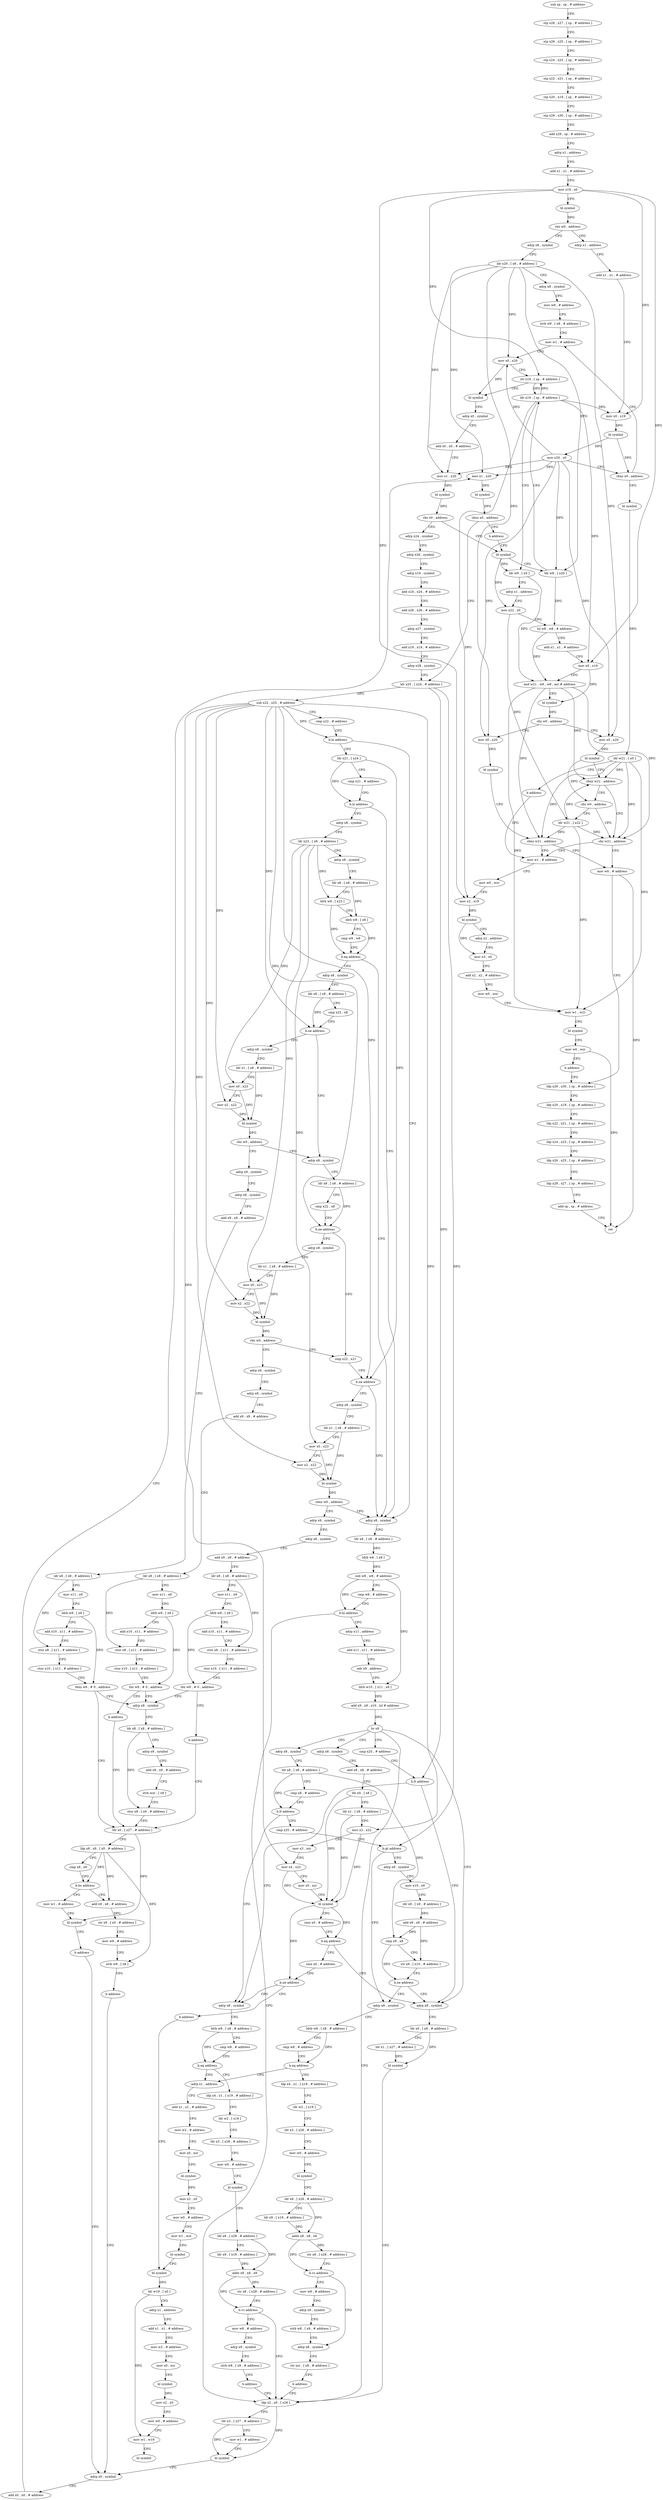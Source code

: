 digraph "func" {
"4203528" [label = "sub sp , sp , # address" ]
"4203532" [label = "stp x28 , x27 , [ sp , # address ]" ]
"4203536" [label = "stp x26 , x25 , [ sp , # address ]" ]
"4203540" [label = "stp x24 , x23 , [ sp , # address ]" ]
"4203544" [label = "stp x22 , x21 , [ sp , # address ]" ]
"4203548" [label = "stp x20 , x19 , [ sp , # address ]" ]
"4203552" [label = "stp x29 , x30 , [ sp , # address ]" ]
"4203556" [label = "add x29 , sp , # address" ]
"4203560" [label = "adrp x1 , address" ]
"4203564" [label = "add x1 , x1 , # address" ]
"4203568" [label = "mov x19 , x0" ]
"4203572" [label = "bl symbol" ]
"4203576" [label = "cbz w0 , address" ]
"4203616" [label = "adrp x8 , symbol" ]
"4203580" [label = "adrp x1 , address" ]
"4203620" [label = "ldr x20 , [ x8 , # address ]" ]
"4203624" [label = "adrp x8 , symbol" ]
"4203628" [label = "mov w9 , # address" ]
"4203632" [label = "strb w9 , [ x8 , # address ]" ]
"4203636" [label = "mov w1 , # address" ]
"4203584" [label = "add x1 , x1 , # address" ]
"4203588" [label = "mov x0 , x19" ]
"4203592" [label = "bl symbol" ]
"4203596" [label = "mov x20 , x0" ]
"4203600" [label = "cbnz x0 , address" ]
"4203604" [label = "bl symbol" ]
"4204448" [label = "bl symbol" ]
"4204452" [label = "ldr w8 , [ x20 ]" ]
"4204456" [label = "ldr x19 , [ sp , # address ]" ]
"4204460" [label = "ldr w9 , [ x0 ]" ]
"4204464" [label = "adrp x1 , address" ]
"4204468" [label = "mov x22 , x0" ]
"4204472" [label = "lsl w8 , w8 , # address" ]
"4204476" [label = "add x1 , x1 , # address" ]
"4204480" [label = "mov x0 , x19" ]
"4204484" [label = "and w21 , w9 , w8 , asr # address" ]
"4204488" [label = "bl symbol" ]
"4204492" [label = "cbz w0 , address" ]
"4204568" [label = "mov x0 , x20" ]
"4204496" [label = "mov x0 , x20" ]
"4203672" [label = "adrp x24 , symbol" ]
"4203676" [label = "adrp x26 , symbol" ]
"4203680" [label = "adrp x19 , symbol" ]
"4203684" [label = "add x24 , x24 , # address" ]
"4203688" [label = "add x26 , x26 , # address" ]
"4203692" [label = "adrp x27 , symbol" ]
"4203696" [label = "add x19 , x19 , # address" ]
"4203700" [label = "adrp x28 , symbol" ]
"4203704" [label = "ldr x25 , [ x24 , # address ]" ]
"4203640" [label = "mov x0 , x20" ]
"4203644" [label = "str x19 , [ sp , # address ]" ]
"4203648" [label = "bl symbol" ]
"4203652" [label = "adrp x0 , symbol" ]
"4203656" [label = "add x0 , x0 , # address" ]
"4203660" [label = "mov x1 , x20" ]
"4203664" [label = "bl symbol" ]
"4203668" [label = "cbz x0 , address" ]
"4203608" [label = "ldr w21 , [ x0 ]" ]
"4203612" [label = "b address" ]
"4204520" [label = "mov w1 , # address" ]
"4204572" [label = "bl symbol" ]
"4204576" [label = "cbnz w21 , address" ]
"4204580" [label = "mov w0 , # address" ]
"4204500" [label = "bl symbol" ]
"4204504" [label = "cbnz w21 , address" ]
"4204516" [label = "cbz w21 , address" ]
"4204508" [label = "cbz w0 , address" ]
"4203764" [label = "adrp x8 , symbol" ]
"4203768" [label = "ldr x8 , [ x8 , # address ]" ]
"4203772" [label = "ldrb w8 , [ x8 ]" ]
"4203776" [label = "sub w8 , w8 , # address" ]
"4203780" [label = "cmp w8 , # address" ]
"4203784" [label = "b.hi address" ]
"4204252" [label = "ldp x2 , x0 , [ x26 ]" ]
"4203788" [label = "adrp x11 , address" ]
"4203720" [label = "ldr x21 , [ x24 ]" ]
"4203724" [label = "cmp x21 , # address" ]
"4203728" [label = "b.lo address" ]
"4203732" [label = "adrp x8 , symbol" ]
"4204524" [label = "mov w0 , wzr" ]
"4204528" [label = "mov x2 , x19" ]
"4204532" [label = "bl symbol" ]
"4204536" [label = "adrp x2 , address" ]
"4204540" [label = "mov x3 , x0" ]
"4204544" [label = "add x2 , x2 , # address" ]
"4204548" [label = "mov w0 , wzr" ]
"4204552" [label = "mov w1 , w21" ]
"4204556" [label = "bl symbol" ]
"4204560" [label = "mov w0 , wzr" ]
"4204564" [label = "b address" ]
"4204584" [label = "ldp x29 , x30 , [ sp , # address ]" ]
"4204512" [label = "ldr w21 , [ x22 ]" ]
"4204256" [label = "ldr x3 , [ x27 , # address ]" ]
"4204260" [label = "mov w1 , # address" ]
"4204264" [label = "bl symbol" ]
"4204268" [label = "adrp x0 , symbol" ]
"4203792" [label = "add x11 , x11 , # address" ]
"4203796" [label = "adr x9 , address" ]
"4203800" [label = "ldrb w10 , [ x11 , x8 ]" ]
"4203804" [label = "add x9 , x9 , x10 , lsl # address" ]
"4203808" [label = "br x9" ]
"4203812" [label = "adrp x8 , symbol" ]
"4204100" [label = "adrp x8 , symbol" ]
"4204156" [label = "cmp x25 , # address" ]
"4204236" [label = "adrp x8 , symbol" ]
"4203736" [label = "ldr x23 , [ x8 , # address ]" ]
"4203740" [label = "adrp x8 , symbol" ]
"4203744" [label = "ldr x8 , [ x8 , # address ]" ]
"4203748" [label = "ldrh w9 , [ x23 ]" ]
"4203752" [label = "ldrh w8 , [ x8 ]" ]
"4203756" [label = "cmp w9 , w8" ]
"4203760" [label = "b.eq address" ]
"4203944" [label = "adrp x8 , symbol" ]
"4204588" [label = "ldp x20 , x19 , [ sp , # address ]" ]
"4204592" [label = "ldp x22 , x21 , [ sp , # address ]" ]
"4204596" [label = "ldp x24 , x23 , [ sp , # address ]" ]
"4204600" [label = "ldp x26 , x25 , [ sp , # address ]" ]
"4204604" [label = "ldp x28 , x27 , [ sp , # address ]" ]
"4204608" [label = "add sp , sp , # address" ]
"4204612" [label = "ret" ]
"4203708" [label = "sub x22 , x25 , # address" ]
"4203712" [label = "cmp x22 , # address" ]
"4203716" [label = "b.lo address" ]
"4204288" [label = "b address" ]
"4203816" [label = "ldr x8 , [ x8 , # address ]" ]
"4203820" [label = "cmp x8 , # address" ]
"4203824" [label = "b.lt address" ]
"4204164" [label = "adrp x8 , symbol" ]
"4203828" [label = "cmp x25 , # address" ]
"4204104" [label = "add x8 , x8 , # address" ]
"4204108" [label = "ldr x0 , [ x8 ]" ]
"4204112" [label = "ldr x1 , [ x8 , # address ]" ]
"4204116" [label = "mov x2 , x22" ]
"4204120" [label = "mov x3 , xzr" ]
"4204124" [label = "mov x4 , x22" ]
"4204128" [label = "mov x5 , xzr" ]
"4204132" [label = "bl symbol" ]
"4204136" [label = "cmn x0 , # address" ]
"4204140" [label = "b.eq address" ]
"4204144" [label = "cmn x0 , # address" ]
"4204160" [label = "b.lt address" ]
"4204240" [label = "ldr x0 , [ x8 , # address ]" ]
"4204244" [label = "ldr x1 , [ x27 , # address ]" ]
"4204248" [label = "bl symbol" ]
"4203948" [label = "ldr x8 , [ x8 , # address ]" ]
"4203952" [label = "cmp x22 , x8" ]
"4203956" [label = "b.ne address" ]
"4203984" [label = "adrp x8 , symbol" ]
"4203960" [label = "adrp x8 , symbol" ]
"4204168" [label = "ldrb w8 , [ x8 , # address ]" ]
"4204172" [label = "cmp w8 , # address" ]
"4204176" [label = "b.eq address" ]
"4204616" [label = "adrp x1 , address" ]
"4204180" [label = "ldp x4 , x1 , [ x19 , # address ]" ]
"4203832" [label = "b.gt address" ]
"4203864" [label = "adrp x8 , symbol" ]
"4203836" [label = "adrp x9 , symbol" ]
"4204148" [label = "b.ne address" ]
"4204152" [label = "b address" ]
"4203988" [label = "ldr x8 , [ x8 , # address ]" ]
"4203992" [label = "cmp x22 , x8" ]
"4203996" [label = "b.ne address" ]
"4204024" [label = "cmp x22 , x21" ]
"4204000" [label = "adrp x8 , symbol" ]
"4203964" [label = "ldr x1 , [ x8 , # address ]" ]
"4203968" [label = "mov x0 , x23" ]
"4203972" [label = "mov x2 , x22" ]
"4203976" [label = "bl symbol" ]
"4203980" [label = "cbz w0 , address" ]
"4204292" [label = "adrp x9 , symbol" ]
"4204620" [label = "add x1 , x1 , # address" ]
"4204624" [label = "mov w2 , # address" ]
"4204628" [label = "mov x0 , xzr" ]
"4204632" [label = "bl symbol" ]
"4204636" [label = "mov x2 , x0" ]
"4204640" [label = "mov w0 , # address" ]
"4204644" [label = "mov w1 , wzr" ]
"4204648" [label = "bl symbol" ]
"4204652" [label = "bl symbol" ]
"4204184" [label = "ldr w2 , [ x19 ]" ]
"4204188" [label = "ldr x3 , [ x28 , # address ]" ]
"4204192" [label = "mov w0 , # address" ]
"4204196" [label = "bl symbol" ]
"4204200" [label = "ldr x8 , [ x28 , # address ]" ]
"4204204" [label = "ldr x9 , [ x19 , # address ]" ]
"4204208" [label = "adds x8 , x8 , x9" ]
"4204212" [label = "str x8 , [ x28 , # address ]" ]
"4204216" [label = "b.vc address" ]
"4204220" [label = "mov w8 , # address" ]
"4203868" [label = "ldrb w8 , [ x8 , # address ]" ]
"4203872" [label = "cmp w8 , # address" ]
"4203876" [label = "b.eq address" ]
"4203880" [label = "ldp x4 , x1 , [ x19 , # address ]" ]
"4203840" [label = "mov x10 , x9" ]
"4203844" [label = "ldr x9 , [ x9 , # address ]" ]
"4203848" [label = "add x9 , x9 , # address" ]
"4203852" [label = "cmp x9 , x8" ]
"4203856" [label = "str x9 , [ x10 , # address ]" ]
"4203860" [label = "b.ne address" ]
"4204028" [label = "b.ne address" ]
"4204032" [label = "adrp x8 , symbol" ]
"4204004" [label = "ldr x1 , [ x8 , # address ]" ]
"4204008" [label = "mov x0 , x23" ]
"4204012" [label = "mov x2 , x22" ]
"4204016" [label = "bl symbol" ]
"4204020" [label = "cbz w0 , address" ]
"4204392" [label = "adrp x9 , symbol" ]
"4204296" [label = "adrp x8 , symbol" ]
"4204300" [label = "add x9 , x9 , # address" ]
"4204304" [label = "ldr x8 , [ x8 , # address ]" ]
"4204308" [label = "mov x11 , x9" ]
"4204312" [label = "ldrb w9 , [ x9 ]" ]
"4204316" [label = "add x10 , x11 , # address" ]
"4204320" [label = "stur x8 , [ x11 , # address ]" ]
"4204324" [label = "stur x10 , [ x11 , # address ]" ]
"4204328" [label = "tbnz w9 , # 0 , address" ]
"4204356" [label = "ldr x0 , [ x27 , # address ]" ]
"4204332" [label = "adrp x8 , symbol" ]
"4204224" [label = "adrp x9 , symbol" ]
"4204228" [label = "strb w8 , [ x9 , # address ]" ]
"4204232" [label = "b address" ]
"4203884" [label = "ldr w2 , [ x19 ]" ]
"4203888" [label = "ldr x3 , [ x28 , # address ]" ]
"4203892" [label = "mov w0 , # address" ]
"4203896" [label = "bl symbol" ]
"4203900" [label = "ldr x8 , [ x28 , # address ]" ]
"4203904" [label = "ldr x9 , [ x19 , # address ]" ]
"4203908" [label = "adds x8 , x8 , x9" ]
"4203912" [label = "str x8 , [ x28 , # address ]" ]
"4203916" [label = "b.vc address" ]
"4203932" [label = "adrp x8 , symbol" ]
"4203920" [label = "mov w8 , # address" ]
"4204656" [label = "ldr w19 , [ x0 ]" ]
"4204660" [label = "adrp x1 , address" ]
"4204664" [label = "add x1 , x1 , # address" ]
"4204668" [label = "mov w2 , # address" ]
"4204672" [label = "mov x0 , xzr" ]
"4204676" [label = "bl symbol" ]
"4204680" [label = "mov x2 , x0" ]
"4204684" [label = "mov w0 , # address" ]
"4204688" [label = "mov w1 , w19" ]
"4204692" [label = "bl symbol" ]
"4204036" [label = "ldr x1 , [ x8 , # address ]" ]
"4204040" [label = "mov x0 , x23" ]
"4204044" [label = "mov x2 , x22" ]
"4204048" [label = "bl symbol" ]
"4204052" [label = "cbnz w0 , address" ]
"4204056" [label = "adrp x9 , symbol" ]
"4204396" [label = "adrp x8 , symbol" ]
"4204400" [label = "add x9 , x9 , # address" ]
"4204404" [label = "ldr x8 , [ x8 , # address ]" ]
"4204408" [label = "mov x11 , x9" ]
"4204412" [label = "ldrb w9 , [ x9 ]" ]
"4204416" [label = "add x10 , x11 , # address" ]
"4204420" [label = "stur x8 , [ x11 , # address ]" ]
"4204424" [label = "stur x10 , [ x11 , # address ]" ]
"4204428" [label = "tbz w9 , # 0 , address" ]
"4204432" [label = "b address" ]
"4204360" [label = "ldp x8 , x9 , [ x0 , # address ]" ]
"4204364" [label = "cmp x8 , x9" ]
"4204368" [label = "b.hs address" ]
"4204436" [label = "mov w1 , # address" ]
"4204372" [label = "add x9 , x8 , # address" ]
"4204336" [label = "ldr x8 , [ x8 , # address ]" ]
"4204340" [label = "adrp x9 , symbol" ]
"4204344" [label = "add x9 , x9 , # address" ]
"4204348" [label = "strb wzr , [ x9 ]" ]
"4204352" [label = "stur x8 , [ x9 , # address ]" ]
"4203936" [label = "str xzr , [ x8 , # address ]" ]
"4203940" [label = "b address" ]
"4203924" [label = "adrp x9 , symbol" ]
"4203928" [label = "strb w8 , [ x9 , # address ]" ]
"4204060" [label = "adrp x8 , symbol" ]
"4204064" [label = "add x9 , x9 , # address" ]
"4204068" [label = "ldr x8 , [ x8 , # address ]" ]
"4204072" [label = "mov x11 , x9" ]
"4204076" [label = "ldrb w9 , [ x9 ]" ]
"4204080" [label = "add x10 , x11 , # address" ]
"4204084" [label = "stur x8 , [ x11 , # address ]" ]
"4204088" [label = "stur x10 , [ x11 , # address ]" ]
"4204092" [label = "tbz w9 , # 0 , address" ]
"4204096" [label = "b address" ]
"4204440" [label = "bl symbol" ]
"4204444" [label = "b address" ]
"4204376" [label = "str x9 , [ x0 , # address ]" ]
"4204380" [label = "mov w9 , # address" ]
"4204384" [label = "strb w9 , [ x8 ]" ]
"4204388" [label = "b address" ]
"4204272" [label = "add x0 , x0 , # address" ]
"4204276" [label = "mov x1 , x20" ]
"4204280" [label = "bl symbol" ]
"4204284" [label = "cbnz x0 , address" ]
"4203528" -> "4203532" [ label = "CFG" ]
"4203532" -> "4203536" [ label = "CFG" ]
"4203536" -> "4203540" [ label = "CFG" ]
"4203540" -> "4203544" [ label = "CFG" ]
"4203544" -> "4203548" [ label = "CFG" ]
"4203548" -> "4203552" [ label = "CFG" ]
"4203552" -> "4203556" [ label = "CFG" ]
"4203556" -> "4203560" [ label = "CFG" ]
"4203560" -> "4203564" [ label = "CFG" ]
"4203564" -> "4203568" [ label = "CFG" ]
"4203568" -> "4203572" [ label = "CFG" ]
"4203568" -> "4203588" [ label = "DFG" ]
"4203568" -> "4203644" [ label = "DFG" ]
"4203568" -> "4204480" [ label = "DFG" ]
"4203568" -> "4204528" [ label = "DFG" ]
"4203572" -> "4203576" [ label = "DFG" ]
"4203576" -> "4203616" [ label = "CFG" ]
"4203576" -> "4203580" [ label = "CFG" ]
"4203616" -> "4203620" [ label = "CFG" ]
"4203580" -> "4203584" [ label = "CFG" ]
"4203620" -> "4203624" [ label = "CFG" ]
"4203620" -> "4203640" [ label = "DFG" ]
"4203620" -> "4203660" [ label = "DFG" ]
"4203620" -> "4204452" [ label = "DFG" ]
"4203620" -> "4204568" [ label = "DFG" ]
"4203620" -> "4204496" [ label = "DFG" ]
"4203620" -> "4204276" [ label = "DFG" ]
"4203624" -> "4203628" [ label = "CFG" ]
"4203628" -> "4203632" [ label = "CFG" ]
"4203632" -> "4203636" [ label = "CFG" ]
"4203636" -> "4203640" [ label = "CFG" ]
"4203584" -> "4203588" [ label = "CFG" ]
"4203588" -> "4203592" [ label = "DFG" ]
"4203592" -> "4203596" [ label = "DFG" ]
"4203592" -> "4203600" [ label = "DFG" ]
"4203596" -> "4203600" [ label = "CFG" ]
"4203596" -> "4203640" [ label = "DFG" ]
"4203596" -> "4203660" [ label = "DFG" ]
"4203596" -> "4204452" [ label = "DFG" ]
"4203596" -> "4204568" [ label = "DFG" ]
"4203596" -> "4204496" [ label = "DFG" ]
"4203596" -> "4204276" [ label = "DFG" ]
"4203600" -> "4203636" [ label = "CFG" ]
"4203600" -> "4203604" [ label = "CFG" ]
"4203604" -> "4203608" [ label = "DFG" ]
"4204448" -> "4204452" [ label = "CFG" ]
"4204448" -> "4204460" [ label = "DFG" ]
"4204448" -> "4204468" [ label = "DFG" ]
"4204452" -> "4204456" [ label = "CFG" ]
"4204452" -> "4204472" [ label = "DFG" ]
"4204456" -> "4204460" [ label = "CFG" ]
"4204456" -> "4203588" [ label = "DFG" ]
"4204456" -> "4203644" [ label = "DFG" ]
"4204456" -> "4204480" [ label = "DFG" ]
"4204456" -> "4204528" [ label = "DFG" ]
"4204460" -> "4204464" [ label = "CFG" ]
"4204460" -> "4204484" [ label = "DFG" ]
"4204464" -> "4204468" [ label = "CFG" ]
"4204468" -> "4204472" [ label = "CFG" ]
"4204468" -> "4204512" [ label = "DFG" ]
"4204472" -> "4204476" [ label = "CFG" ]
"4204472" -> "4204484" [ label = "DFG" ]
"4204476" -> "4204480" [ label = "CFG" ]
"4204480" -> "4204484" [ label = "CFG" ]
"4204480" -> "4204488" [ label = "DFG" ]
"4204484" -> "4204488" [ label = "CFG" ]
"4204484" -> "4204552" [ label = "DFG" ]
"4204484" -> "4204576" [ label = "DFG" ]
"4204484" -> "4204504" [ label = "DFG" ]
"4204484" -> "4204516" [ label = "DFG" ]
"4204488" -> "4204492" [ label = "DFG" ]
"4204492" -> "4204568" [ label = "CFG" ]
"4204492" -> "4204496" [ label = "CFG" ]
"4204568" -> "4204572" [ label = "DFG" ]
"4204496" -> "4204500" [ label = "DFG" ]
"4203672" -> "4203676" [ label = "CFG" ]
"4203676" -> "4203680" [ label = "CFG" ]
"4203680" -> "4203684" [ label = "CFG" ]
"4203684" -> "4203688" [ label = "CFG" ]
"4203688" -> "4203692" [ label = "CFG" ]
"4203692" -> "4203696" [ label = "CFG" ]
"4203696" -> "4203700" [ label = "CFG" ]
"4203700" -> "4203704" [ label = "CFG" ]
"4203704" -> "4203708" [ label = "DFG" ]
"4203704" -> "4204160" [ label = "DFG" ]
"4203704" -> "4203832" [ label = "DFG" ]
"4203640" -> "4203644" [ label = "CFG" ]
"4203640" -> "4203648" [ label = "DFG" ]
"4203644" -> "4203648" [ label = "CFG" ]
"4203644" -> "4204456" [ label = "DFG" ]
"4203648" -> "4203652" [ label = "CFG" ]
"4203652" -> "4203656" [ label = "CFG" ]
"4203656" -> "4203660" [ label = "CFG" ]
"4203660" -> "4203664" [ label = "DFG" ]
"4203664" -> "4203668" [ label = "DFG" ]
"4203668" -> "4204448" [ label = "CFG" ]
"4203668" -> "4203672" [ label = "CFG" ]
"4203608" -> "4203612" [ label = "CFG" ]
"4203608" -> "4204552" [ label = "DFG" ]
"4203608" -> "4204576" [ label = "DFG" ]
"4203608" -> "4204504" [ label = "DFG" ]
"4203608" -> "4204516" [ label = "DFG" ]
"4203612" -> "4204520" [ label = "CFG" ]
"4204520" -> "4204524" [ label = "CFG" ]
"4204572" -> "4204576" [ label = "CFG" ]
"4204576" -> "4204520" [ label = "CFG" ]
"4204576" -> "4204580" [ label = "CFG" ]
"4204580" -> "4204584" [ label = "CFG" ]
"4204580" -> "4204612" [ label = "DFG" ]
"4204500" -> "4204504" [ label = "CFG" ]
"4204500" -> "4204508" [ label = "DFG" ]
"4204504" -> "4204516" [ label = "CFG" ]
"4204504" -> "4204508" [ label = "CFG" ]
"4204516" -> "4204580" [ label = "CFG" ]
"4204516" -> "4204520" [ label = "CFG" ]
"4204508" -> "4204516" [ label = "CFG" ]
"4204508" -> "4204512" [ label = "CFG" ]
"4203764" -> "4203768" [ label = "CFG" ]
"4203768" -> "4203772" [ label = "DFG" ]
"4203772" -> "4203776" [ label = "DFG" ]
"4203776" -> "4203780" [ label = "CFG" ]
"4203776" -> "4203784" [ label = "DFG" ]
"4203776" -> "4203800" [ label = "DFG" ]
"4203780" -> "4203784" [ label = "CFG" ]
"4203784" -> "4204252" [ label = "CFG" ]
"4203784" -> "4203788" [ label = "CFG" ]
"4204252" -> "4204256" [ label = "CFG" ]
"4204252" -> "4204264" [ label = "DFG" ]
"4203788" -> "4203792" [ label = "CFG" ]
"4203720" -> "4203724" [ label = "CFG" ]
"4203720" -> "4203728" [ label = "DFG" ]
"4203720" -> "4204028" [ label = "DFG" ]
"4203724" -> "4203728" [ label = "CFG" ]
"4203728" -> "4203764" [ label = "CFG" ]
"4203728" -> "4203732" [ label = "CFG" ]
"4203732" -> "4203736" [ label = "CFG" ]
"4204524" -> "4204528" [ label = "CFG" ]
"4204528" -> "4204532" [ label = "DFG" ]
"4204532" -> "4204536" [ label = "CFG" ]
"4204532" -> "4204540" [ label = "DFG" ]
"4204536" -> "4204540" [ label = "CFG" ]
"4204540" -> "4204544" [ label = "CFG" ]
"4204544" -> "4204548" [ label = "CFG" ]
"4204548" -> "4204552" [ label = "CFG" ]
"4204552" -> "4204556" [ label = "CFG" ]
"4204556" -> "4204560" [ label = "CFG" ]
"4204560" -> "4204564" [ label = "CFG" ]
"4204560" -> "4204612" [ label = "DFG" ]
"4204564" -> "4204584" [ label = "CFG" ]
"4204584" -> "4204588" [ label = "CFG" ]
"4204512" -> "4204516" [ label = "DFG" ]
"4204512" -> "4204552" [ label = "DFG" ]
"4204512" -> "4204576" [ label = "DFG" ]
"4204512" -> "4204504" [ label = "DFG" ]
"4204256" -> "4204260" [ label = "CFG" ]
"4204256" -> "4204264" [ label = "DFG" ]
"4204260" -> "4204264" [ label = "CFG" ]
"4204264" -> "4204268" [ label = "CFG" ]
"4204268" -> "4204272" [ label = "CFG" ]
"4203792" -> "4203796" [ label = "CFG" ]
"4203796" -> "4203800" [ label = "CFG" ]
"4203800" -> "4203804" [ label = "DFG" ]
"4203804" -> "4203808" [ label = "DFG" ]
"4203808" -> "4203812" [ label = "CFG" ]
"4203808" -> "4204100" [ label = "CFG" ]
"4203808" -> "4204156" [ label = "CFG" ]
"4203808" -> "4204236" [ label = "CFG" ]
"4203808" -> "4204252" [ label = "CFG" ]
"4203812" -> "4203816" [ label = "CFG" ]
"4204100" -> "4204104" [ label = "CFG" ]
"4204156" -> "4204160" [ label = "CFG" ]
"4204236" -> "4204240" [ label = "CFG" ]
"4203736" -> "4203740" [ label = "CFG" ]
"4203736" -> "4203748" [ label = "DFG" ]
"4203736" -> "4203968" [ label = "DFG" ]
"4203736" -> "4204008" [ label = "DFG" ]
"4203736" -> "4204040" [ label = "DFG" ]
"4203740" -> "4203744" [ label = "CFG" ]
"4203744" -> "4203748" [ label = "CFG" ]
"4203744" -> "4203752" [ label = "DFG" ]
"4203748" -> "4203752" [ label = "CFG" ]
"4203748" -> "4203760" [ label = "DFG" ]
"4203752" -> "4203756" [ label = "CFG" ]
"4203752" -> "4203760" [ label = "DFG" ]
"4203756" -> "4203760" [ label = "CFG" ]
"4203760" -> "4203944" [ label = "CFG" ]
"4203760" -> "4203764" [ label = "CFG" ]
"4203944" -> "4203948" [ label = "CFG" ]
"4204588" -> "4204592" [ label = "CFG" ]
"4204592" -> "4204596" [ label = "CFG" ]
"4204596" -> "4204600" [ label = "CFG" ]
"4204600" -> "4204604" [ label = "CFG" ]
"4204604" -> "4204608" [ label = "CFG" ]
"4204608" -> "4204612" [ label = "CFG" ]
"4203708" -> "4203712" [ label = "CFG" ]
"4203708" -> "4203716" [ label = "DFG" ]
"4203708" -> "4204116" [ label = "DFG" ]
"4203708" -> "4204124" [ label = "DFG" ]
"4203708" -> "4203956" [ label = "DFG" ]
"4203708" -> "4203996" [ label = "DFG" ]
"4203708" -> "4203972" [ label = "DFG" ]
"4203708" -> "4204028" [ label = "DFG" ]
"4203708" -> "4204012" [ label = "DFG" ]
"4203708" -> "4204044" [ label = "DFG" ]
"4203712" -> "4203716" [ label = "CFG" ]
"4203716" -> "4203764" [ label = "CFG" ]
"4203716" -> "4203720" [ label = "CFG" ]
"4204288" -> "4204448" [ label = "CFG" ]
"4203816" -> "4203820" [ label = "CFG" ]
"4203816" -> "4203824" [ label = "DFG" ]
"4203816" -> "4203852" [ label = "DFG" ]
"4203820" -> "4203824" [ label = "CFG" ]
"4203824" -> "4204164" [ label = "CFG" ]
"4203824" -> "4203828" [ label = "CFG" ]
"4204164" -> "4204168" [ label = "CFG" ]
"4203828" -> "4203832" [ label = "CFG" ]
"4204104" -> "4204108" [ label = "CFG" ]
"4204108" -> "4204112" [ label = "CFG" ]
"4204108" -> "4204132" [ label = "DFG" ]
"4204112" -> "4204116" [ label = "CFG" ]
"4204112" -> "4204132" [ label = "DFG" ]
"4204116" -> "4204120" [ label = "CFG" ]
"4204116" -> "4204132" [ label = "DFG" ]
"4204120" -> "4204124" [ label = "CFG" ]
"4204124" -> "4204128" [ label = "CFG" ]
"4204124" -> "4204132" [ label = "DFG" ]
"4204128" -> "4204132" [ label = "CFG" ]
"4204132" -> "4204136" [ label = "CFG" ]
"4204132" -> "4204140" [ label = "DFG" ]
"4204132" -> "4204148" [ label = "DFG" ]
"4204136" -> "4204140" [ label = "CFG" ]
"4204140" -> "4204236" [ label = "CFG" ]
"4204140" -> "4204144" [ label = "CFG" ]
"4204144" -> "4204148" [ label = "CFG" ]
"4204160" -> "4204236" [ label = "CFG" ]
"4204160" -> "4204164" [ label = "CFG" ]
"4204240" -> "4204244" [ label = "CFG" ]
"4204240" -> "4204248" [ label = "DFG" ]
"4204244" -> "4204248" [ label = "DFG" ]
"4204248" -> "4204252" [ label = "CFG" ]
"4203948" -> "4203952" [ label = "CFG" ]
"4203948" -> "4203956" [ label = "DFG" ]
"4203952" -> "4203956" [ label = "CFG" ]
"4203956" -> "4203984" [ label = "CFG" ]
"4203956" -> "4203960" [ label = "CFG" ]
"4203984" -> "4203988" [ label = "CFG" ]
"4203960" -> "4203964" [ label = "CFG" ]
"4204168" -> "4204172" [ label = "CFG" ]
"4204168" -> "4204176" [ label = "DFG" ]
"4204172" -> "4204176" [ label = "CFG" ]
"4204176" -> "4204616" [ label = "CFG" ]
"4204176" -> "4204180" [ label = "CFG" ]
"4204616" -> "4204620" [ label = "CFG" ]
"4204180" -> "4204184" [ label = "CFG" ]
"4203832" -> "4203864" [ label = "CFG" ]
"4203832" -> "4203836" [ label = "CFG" ]
"4203864" -> "4203868" [ label = "CFG" ]
"4203836" -> "4203840" [ label = "CFG" ]
"4204148" -> "4204164" [ label = "CFG" ]
"4204148" -> "4204152" [ label = "CFG" ]
"4204152" -> "4204652" [ label = "CFG" ]
"4203988" -> "4203992" [ label = "CFG" ]
"4203988" -> "4203996" [ label = "DFG" ]
"4203992" -> "4203996" [ label = "CFG" ]
"4203996" -> "4204024" [ label = "CFG" ]
"4203996" -> "4204000" [ label = "CFG" ]
"4204024" -> "4204028" [ label = "CFG" ]
"4204000" -> "4204004" [ label = "CFG" ]
"4203964" -> "4203968" [ label = "CFG" ]
"4203964" -> "4203976" [ label = "DFG" ]
"4203968" -> "4203972" [ label = "CFG" ]
"4203968" -> "4203976" [ label = "DFG" ]
"4203972" -> "4203976" [ label = "DFG" ]
"4203976" -> "4203980" [ label = "DFG" ]
"4203980" -> "4204292" [ label = "CFG" ]
"4203980" -> "4203984" [ label = "CFG" ]
"4204292" -> "4204296" [ label = "CFG" ]
"4204620" -> "4204624" [ label = "CFG" ]
"4204624" -> "4204628" [ label = "CFG" ]
"4204628" -> "4204632" [ label = "CFG" ]
"4204632" -> "4204636" [ label = "DFG" ]
"4204636" -> "4204640" [ label = "CFG" ]
"4204640" -> "4204644" [ label = "CFG" ]
"4204644" -> "4204648" [ label = "CFG" ]
"4204648" -> "4204652" [ label = "CFG" ]
"4204652" -> "4204656" [ label = "DFG" ]
"4204184" -> "4204188" [ label = "CFG" ]
"4204188" -> "4204192" [ label = "CFG" ]
"4204192" -> "4204196" [ label = "CFG" ]
"4204196" -> "4204200" [ label = "CFG" ]
"4204200" -> "4204204" [ label = "CFG" ]
"4204200" -> "4204208" [ label = "DFG" ]
"4204204" -> "4204208" [ label = "DFG" ]
"4204208" -> "4204212" [ label = "DFG" ]
"4204208" -> "4204216" [ label = "DFG" ]
"4204212" -> "4204216" [ label = "CFG" ]
"4204216" -> "4204252" [ label = "CFG" ]
"4204216" -> "4204220" [ label = "CFG" ]
"4204220" -> "4204224" [ label = "CFG" ]
"4203868" -> "4203872" [ label = "CFG" ]
"4203868" -> "4203876" [ label = "DFG" ]
"4203872" -> "4203876" [ label = "CFG" ]
"4203876" -> "4204616" [ label = "CFG" ]
"4203876" -> "4203880" [ label = "CFG" ]
"4203880" -> "4203884" [ label = "CFG" ]
"4203840" -> "4203844" [ label = "CFG" ]
"4203844" -> "4203848" [ label = "DFG" ]
"4203848" -> "4203852" [ label = "DFG" ]
"4203848" -> "4203856" [ label = "DFG" ]
"4203852" -> "4203856" [ label = "CFG" ]
"4203852" -> "4203860" [ label = "DFG" ]
"4203856" -> "4203860" [ label = "CFG" ]
"4203860" -> "4204236" [ label = "CFG" ]
"4203860" -> "4203864" [ label = "CFG" ]
"4204028" -> "4203764" [ label = "CFG" ]
"4204028" -> "4204032" [ label = "CFG" ]
"4204032" -> "4204036" [ label = "CFG" ]
"4204004" -> "4204008" [ label = "CFG" ]
"4204004" -> "4204016" [ label = "DFG" ]
"4204008" -> "4204012" [ label = "CFG" ]
"4204008" -> "4204016" [ label = "DFG" ]
"4204012" -> "4204016" [ label = "DFG" ]
"4204016" -> "4204020" [ label = "DFG" ]
"4204020" -> "4204392" [ label = "CFG" ]
"4204020" -> "4204024" [ label = "CFG" ]
"4204392" -> "4204396" [ label = "CFG" ]
"4204296" -> "4204300" [ label = "CFG" ]
"4204300" -> "4204304" [ label = "CFG" ]
"4204304" -> "4204308" [ label = "CFG" ]
"4204304" -> "4204320" [ label = "DFG" ]
"4204308" -> "4204312" [ label = "CFG" ]
"4204312" -> "4204316" [ label = "CFG" ]
"4204312" -> "4204328" [ label = "DFG" ]
"4204316" -> "4204320" [ label = "CFG" ]
"4204320" -> "4204324" [ label = "CFG" ]
"4204324" -> "4204328" [ label = "CFG" ]
"4204328" -> "4204356" [ label = "CFG" ]
"4204328" -> "4204332" [ label = "CFG" ]
"4204356" -> "4204360" [ label = "CFG" ]
"4204356" -> "4204440" [ label = "DFG" ]
"4204332" -> "4204336" [ label = "CFG" ]
"4204224" -> "4204228" [ label = "CFG" ]
"4204228" -> "4204232" [ label = "CFG" ]
"4204232" -> "4204252" [ label = "CFG" ]
"4203884" -> "4203888" [ label = "CFG" ]
"4203888" -> "4203892" [ label = "CFG" ]
"4203892" -> "4203896" [ label = "CFG" ]
"4203896" -> "4203900" [ label = "CFG" ]
"4203900" -> "4203904" [ label = "CFG" ]
"4203900" -> "4203908" [ label = "DFG" ]
"4203904" -> "4203908" [ label = "DFG" ]
"4203908" -> "4203912" [ label = "DFG" ]
"4203908" -> "4203916" [ label = "DFG" ]
"4203912" -> "4203916" [ label = "CFG" ]
"4203916" -> "4203932" [ label = "CFG" ]
"4203916" -> "4203920" [ label = "CFG" ]
"4203932" -> "4203936" [ label = "CFG" ]
"4203920" -> "4203924" [ label = "CFG" ]
"4204656" -> "4204660" [ label = "CFG" ]
"4204656" -> "4204688" [ label = "DFG" ]
"4204660" -> "4204664" [ label = "CFG" ]
"4204664" -> "4204668" [ label = "CFG" ]
"4204668" -> "4204672" [ label = "CFG" ]
"4204672" -> "4204676" [ label = "CFG" ]
"4204676" -> "4204680" [ label = "DFG" ]
"4204680" -> "4204684" [ label = "CFG" ]
"4204684" -> "4204688" [ label = "CFG" ]
"4204688" -> "4204692" [ label = "CFG" ]
"4204036" -> "4204040" [ label = "CFG" ]
"4204036" -> "4204048" [ label = "DFG" ]
"4204040" -> "4204044" [ label = "CFG" ]
"4204040" -> "4204048" [ label = "DFG" ]
"4204044" -> "4204048" [ label = "DFG" ]
"4204048" -> "4204052" [ label = "DFG" ]
"4204052" -> "4203764" [ label = "CFG" ]
"4204052" -> "4204056" [ label = "CFG" ]
"4204056" -> "4204060" [ label = "CFG" ]
"4204396" -> "4204400" [ label = "CFG" ]
"4204400" -> "4204404" [ label = "CFG" ]
"4204404" -> "4204408" [ label = "CFG" ]
"4204404" -> "4204420" [ label = "DFG" ]
"4204408" -> "4204412" [ label = "CFG" ]
"4204412" -> "4204416" [ label = "CFG" ]
"4204412" -> "4204428" [ label = "DFG" ]
"4204416" -> "4204420" [ label = "CFG" ]
"4204420" -> "4204424" [ label = "CFG" ]
"4204424" -> "4204428" [ label = "CFG" ]
"4204428" -> "4204332" [ label = "CFG" ]
"4204428" -> "4204432" [ label = "CFG" ]
"4204432" -> "4204356" [ label = "CFG" ]
"4204360" -> "4204364" [ label = "CFG" ]
"4204360" -> "4204368" [ label = "DFG" ]
"4204360" -> "4204372" [ label = "DFG" ]
"4204360" -> "4204384" [ label = "DFG" ]
"4204364" -> "4204368" [ label = "CFG" ]
"4204368" -> "4204436" [ label = "CFG" ]
"4204368" -> "4204372" [ label = "CFG" ]
"4204436" -> "4204440" [ label = "CFG" ]
"4204372" -> "4204376" [ label = "DFG" ]
"4204336" -> "4204340" [ label = "CFG" ]
"4204336" -> "4204352" [ label = "DFG" ]
"4204340" -> "4204344" [ label = "CFG" ]
"4204344" -> "4204348" [ label = "CFG" ]
"4204348" -> "4204352" [ label = "CFG" ]
"4204352" -> "4204356" [ label = "CFG" ]
"4203936" -> "4203940" [ label = "CFG" ]
"4203940" -> "4204252" [ label = "CFG" ]
"4203924" -> "4203928" [ label = "CFG" ]
"4203928" -> "4203932" [ label = "CFG" ]
"4204060" -> "4204064" [ label = "CFG" ]
"4204064" -> "4204068" [ label = "CFG" ]
"4204068" -> "4204072" [ label = "CFG" ]
"4204068" -> "4204084" [ label = "DFG" ]
"4204072" -> "4204076" [ label = "CFG" ]
"4204076" -> "4204080" [ label = "CFG" ]
"4204076" -> "4204092" [ label = "DFG" ]
"4204080" -> "4204084" [ label = "CFG" ]
"4204084" -> "4204088" [ label = "CFG" ]
"4204088" -> "4204092" [ label = "CFG" ]
"4204092" -> "4204332" [ label = "CFG" ]
"4204092" -> "4204096" [ label = "CFG" ]
"4204096" -> "4204356" [ label = "CFG" ]
"4204440" -> "4204444" [ label = "CFG" ]
"4204444" -> "4204268" [ label = "CFG" ]
"4204376" -> "4204380" [ label = "CFG" ]
"4204380" -> "4204384" [ label = "CFG" ]
"4204384" -> "4204388" [ label = "CFG" ]
"4204388" -> "4204268" [ label = "CFG" ]
"4204272" -> "4204276" [ label = "CFG" ]
"4204276" -> "4204280" [ label = "DFG" ]
"4204280" -> "4204284" [ label = "DFG" ]
"4204284" -> "4203704" [ label = "CFG" ]
"4204284" -> "4204288" [ label = "CFG" ]
}
